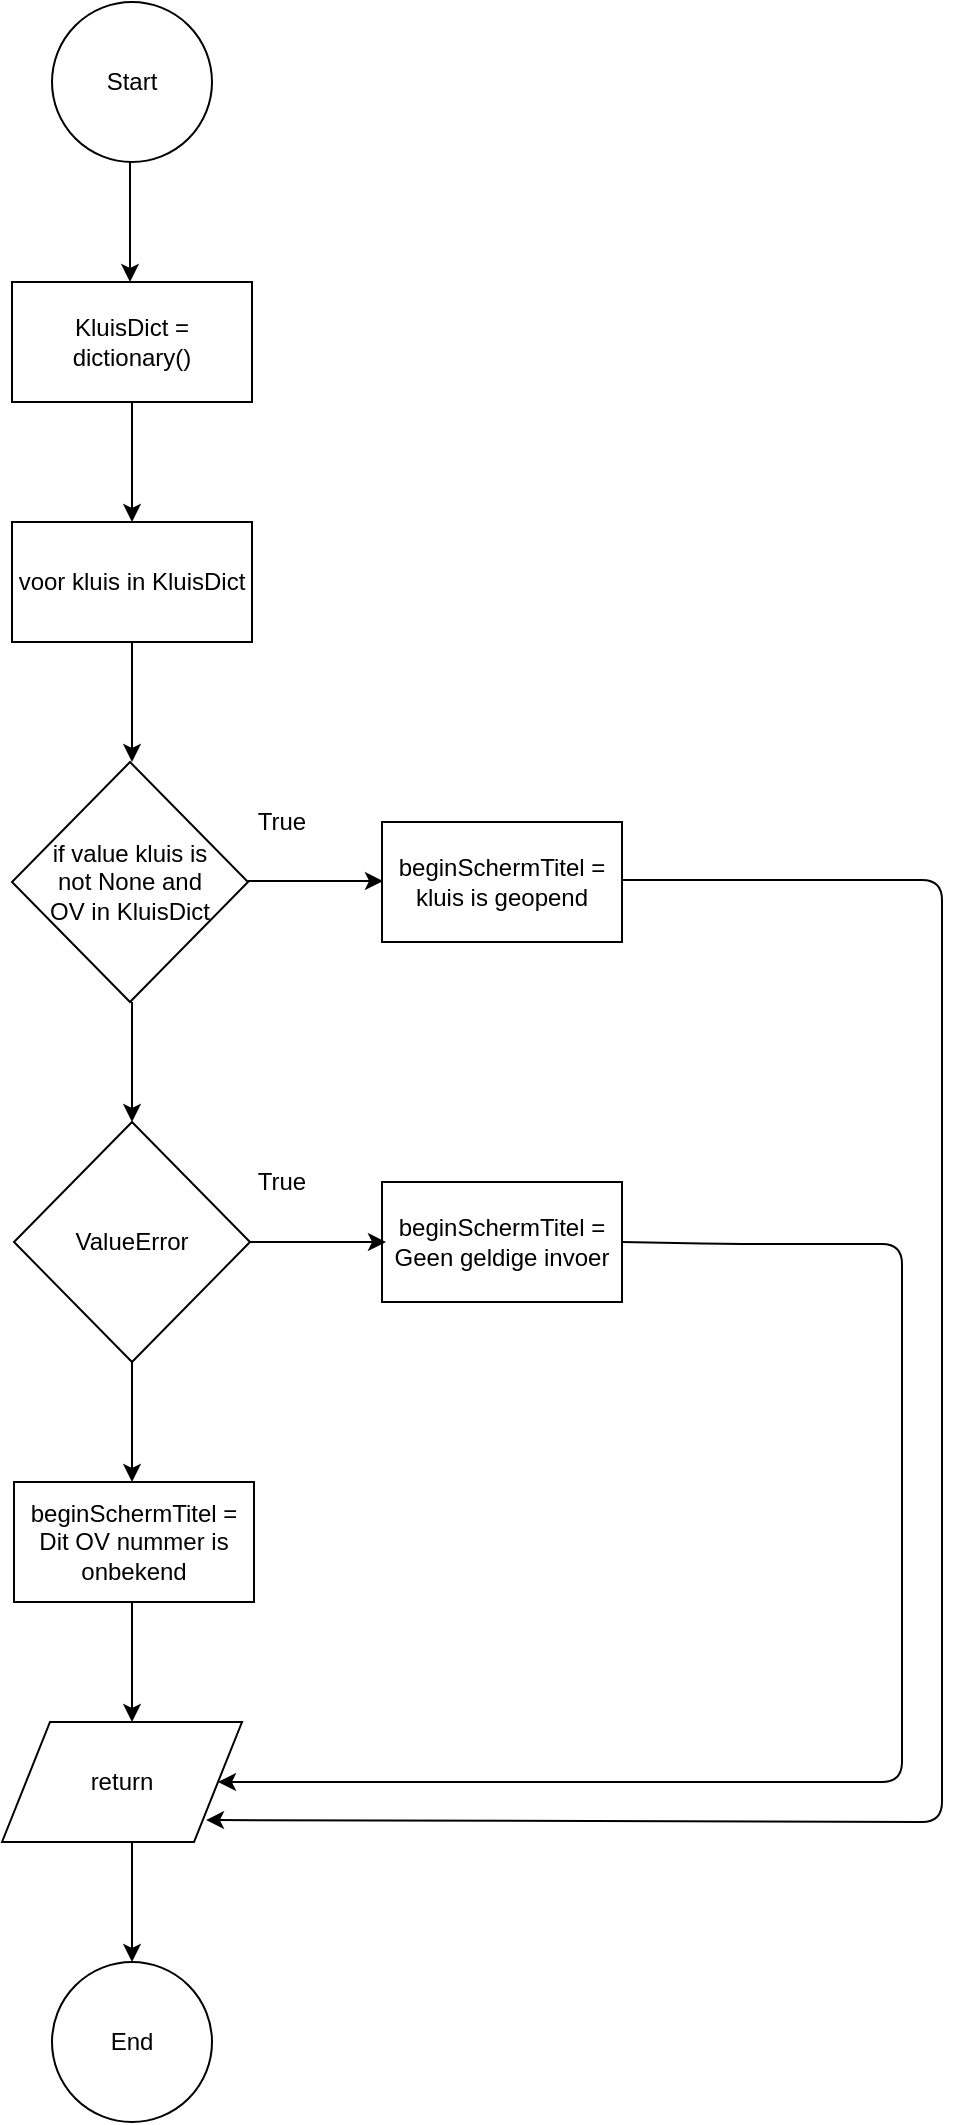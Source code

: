 <mxfile version="12.1.8" type="google" pages="1"><diagram id="7-nB_8NmAcyBIkgRWG1F" name="Page-1"><mxGraphModel dx="1024" dy="538" grid="1" gridSize="10" guides="1" tooltips="1" connect="1" arrows="1" fold="1" page="1" pageScale="1" pageWidth="850" pageHeight="1100" math="0" shadow="0"><root><mxCell id="0"/><mxCell id="1" parent="0"/><mxCell id="__zVAZk-wk9E9l4XRI4--1" value="Start" style="ellipse;whiteSpace=wrap;html=1;aspect=fixed;" vertex="1" parent="1"><mxGeometry x="385" y="50" width="80" height="80" as="geometry"/></mxCell><mxCell id="__zVAZk-wk9E9l4XRI4--2" value="" style="endArrow=classic;html=1;" edge="1" parent="1"><mxGeometry width="50" height="50" relative="1" as="geometry"><mxPoint x="424" y="130" as="sourcePoint"/><mxPoint x="424" y="190" as="targetPoint"/></mxGeometry></mxCell><mxCell id="__zVAZk-wk9E9l4XRI4--3" value="KluisDict = dictionary()" style="rounded=0;whiteSpace=wrap;html=1;" vertex="1" parent="1"><mxGeometry x="365" y="190" width="120" height="60" as="geometry"/></mxCell><mxCell id="__zVAZk-wk9E9l4XRI4--5" value="" style="endArrow=classic;html=1;" edge="1" parent="1"><mxGeometry width="50" height="50" relative="1" as="geometry"><mxPoint x="425" y="250" as="sourcePoint"/><mxPoint x="425" y="310" as="targetPoint"/></mxGeometry></mxCell><mxCell id="__zVAZk-wk9E9l4XRI4--6" value="voor kluis in KluisDict" style="rounded=0;whiteSpace=wrap;html=1;" vertex="1" parent="1"><mxGeometry x="365" y="310" width="120" height="60" as="geometry"/></mxCell><mxCell id="__zVAZk-wk9E9l4XRI4--9" value="" style="endArrow=classic;html=1;" edge="1" parent="1"><mxGeometry width="50" height="50" relative="1" as="geometry"><mxPoint x="425" y="370" as="sourcePoint"/><mxPoint x="425" y="430" as="targetPoint"/></mxGeometry></mxCell><mxCell id="__zVAZk-wk9E9l4XRI4--10" value="ValueError" style="rhombus;whiteSpace=wrap;html=1;" vertex="1" parent="1"><mxGeometry x="366" y="610" width="118" height="120" as="geometry"/></mxCell><mxCell id="__zVAZk-wk9E9l4XRI4--11" value="" style="endArrow=classic;html=1;exitX=1;exitY=0.5;exitDx=0;exitDy=0;" edge="1" parent="1"><mxGeometry width="50" height="50" relative="1" as="geometry"><mxPoint x="483" y="489.5" as="sourcePoint"/><mxPoint x="550.5" y="489.5" as="targetPoint"/></mxGeometry></mxCell><mxCell id="__zVAZk-wk9E9l4XRI4--14" value="beginSchermTitel = kluis is geopend " style="rounded=0;whiteSpace=wrap;html=1;" vertex="1" parent="1"><mxGeometry x="550" y="460" width="120" height="60" as="geometry"/></mxCell><mxCell id="__zVAZk-wk9E9l4XRI4--15" value="True" style="text;html=1;strokeColor=none;fillColor=none;align=center;verticalAlign=middle;whiteSpace=wrap;rounded=0;" vertex="1" parent="1"><mxGeometry x="480" y="450" width="40" height="20" as="geometry"/></mxCell><mxCell id="__zVAZk-wk9E9l4XRI4--18" value="" style="endArrow=classic;html=1;exitX=1;exitY=0.5;exitDx=0;exitDy=0;entryX=0.85;entryY=0.817;entryDx=0;entryDy=0;entryPerimeter=0;" edge="1" parent="1" target="__zVAZk-wk9E9l4XRI4--37"><mxGeometry width="50" height="50" relative="1" as="geometry"><mxPoint x="670" y="489" as="sourcePoint"/><mxPoint x="830" y="985" as="targetPoint"/><Array as="points"><mxPoint x="830" y="489"/><mxPoint x="830" y="960"/></Array></mxGeometry></mxCell><mxCell id="__zVAZk-wk9E9l4XRI4--20" value="" style="endArrow=classic;html=1;" edge="1" parent="1"><mxGeometry width="50" height="50" relative="1" as="geometry"><mxPoint x="425" y="550" as="sourcePoint"/><mxPoint x="425" y="610" as="targetPoint"/></mxGeometry></mxCell><mxCell id="__zVAZk-wk9E9l4XRI4--24" value="&lt;div&gt;beginSchermTitel =&lt;/div&gt;&lt;div&gt;Geen geldige invoer&lt;br&gt;&lt;/div&gt;" style="rounded=0;whiteSpace=wrap;html=1;" vertex="1" parent="1"><mxGeometry x="550" y="640" width="120" height="60" as="geometry"/></mxCell><mxCell id="__zVAZk-wk9E9l4XRI4--28" value="&lt;div&gt;if value kluis is&lt;/div&gt;&lt;div&gt; not None and&lt;/div&gt;&lt;div&gt;OV in KluisDict&lt;br&gt;&lt;/div&gt;" style="rhombus;whiteSpace=wrap;html=1;" vertex="1" parent="1"><mxGeometry x="365" y="430" width="118" height="120" as="geometry"/></mxCell><mxCell id="__zVAZk-wk9E9l4XRI4--29" value="" style="endArrow=classic;html=1;exitX=1;exitY=0.5;exitDx=0;exitDy=0;" edge="1" parent="1"><mxGeometry width="50" height="50" relative="1" as="geometry"><mxPoint x="484" y="670" as="sourcePoint"/><mxPoint x="552" y="670" as="targetPoint"/></mxGeometry></mxCell><mxCell id="__zVAZk-wk9E9l4XRI4--32" value="" style="endArrow=classic;html=1;exitX=1;exitY=0.5;exitDx=0;exitDy=0;entryX=1;entryY=0.5;entryDx=0;entryDy=0;" edge="1" parent="1" target="__zVAZk-wk9E9l4XRI4--37"><mxGeometry width="50" height="50" relative="1" as="geometry"><mxPoint x="670" y="670" as="sourcePoint"/><mxPoint x="420" y="880" as="targetPoint"/><Array as="points"><mxPoint x="720" y="671"/><mxPoint x="810" y="671"/><mxPoint x="810" y="940"/></Array></mxGeometry></mxCell><mxCell id="__zVAZk-wk9E9l4XRI4--33" value="True" style="text;html=1;strokeColor=none;fillColor=none;align=center;verticalAlign=middle;whiteSpace=wrap;rounded=0;" vertex="1" parent="1"><mxGeometry x="480" y="630" width="40" height="20" as="geometry"/></mxCell><mxCell id="__zVAZk-wk9E9l4XRI4--34" value="" style="endArrow=classic;html=1;" edge="1" parent="1"><mxGeometry width="50" height="50" relative="1" as="geometry"><mxPoint x="425" y="730" as="sourcePoint"/><mxPoint x="425" y="790" as="targetPoint"/></mxGeometry></mxCell><mxCell id="__zVAZk-wk9E9l4XRI4--35" value="beginSchermTitel = Dit OV nummer is onbekend" style="rounded=0;whiteSpace=wrap;html=1;" vertex="1" parent="1"><mxGeometry x="366" y="790" width="120" height="60" as="geometry"/></mxCell><mxCell id="__zVAZk-wk9E9l4XRI4--36" value="" style="endArrow=classic;html=1;" edge="1" parent="1"><mxGeometry width="50" height="50" relative="1" as="geometry"><mxPoint x="425" y="850" as="sourcePoint"/><mxPoint x="425" y="910" as="targetPoint"/></mxGeometry></mxCell><mxCell id="__zVAZk-wk9E9l4XRI4--37" value="return" style="shape=parallelogram;perimeter=parallelogramPerimeter;whiteSpace=wrap;html=1;" vertex="1" parent="1"><mxGeometry x="360" y="910" width="120" height="60" as="geometry"/></mxCell><mxCell id="__zVAZk-wk9E9l4XRI4--38" value="" style="endArrow=classic;html=1;" edge="1" parent="1"><mxGeometry width="50" height="50" relative="1" as="geometry"><mxPoint x="425" y="970" as="sourcePoint"/><mxPoint x="425" y="1030" as="targetPoint"/></mxGeometry></mxCell><mxCell id="__zVAZk-wk9E9l4XRI4--39" value="End" style="ellipse;whiteSpace=wrap;html=1;aspect=fixed;" vertex="1" parent="1"><mxGeometry x="385" y="1030" width="80" height="80" as="geometry"/></mxCell></root></mxGraphModel></diagram></mxfile>